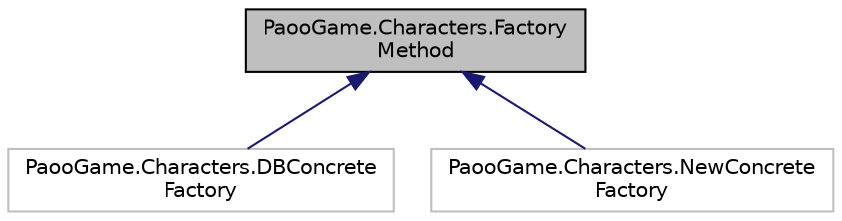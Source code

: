 digraph "PaooGame.Characters.FactoryMethod"
{
 // INTERACTIVE_SVG=YES
 // LATEX_PDF_SIZE
  edge [fontname="Helvetica",fontsize="10",labelfontname="Helvetica",labelfontsize="10"];
  node [fontname="Helvetica",fontsize="10",shape=record];
  Node1 [label="PaooGame.Characters.Factory\lMethod",height=0.2,width=0.4,color="black", fillcolor="grey75", style="filled", fontcolor="black",tooltip="Va fi extinsa pentru a crea producatori concreti."];
  Node1 -> Node2 [dir="back",color="midnightblue",fontsize="10",style="solid",fontname="Helvetica"];
  Node2 [label="PaooGame.Characters.DBConcrete\lFactory",height=0.2,width=0.4,color="grey75", fillcolor="white", style="filled",URL="$class_paoo_game_1_1_characters_1_1_d_b_concrete_factory.html",tooltip=" "];
  Node1 -> Node3 [dir="back",color="midnightblue",fontsize="10",style="solid",fontname="Helvetica"];
  Node3 [label="PaooGame.Characters.NewConcrete\lFactory",height=0.2,width=0.4,color="grey75", fillcolor="white", style="filled",URL="$class_paoo_game_1_1_characters_1_1_new_concrete_factory.html",tooltip=" "];
}
